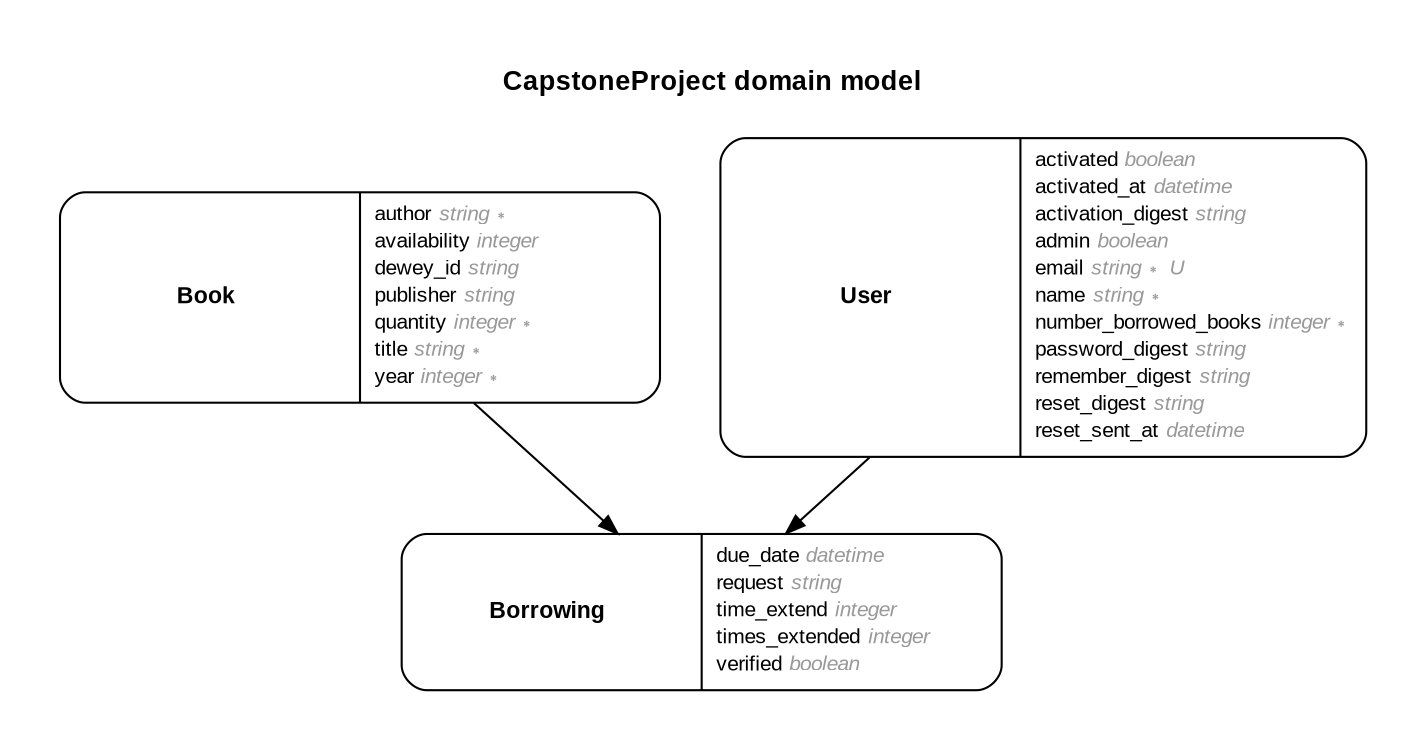 digraph CapstoneProject {
rankdir = "LR";
ranksep = "0.5";
nodesep = "0.4";
pad = "0.4,0.4";
margin = "0,0";
concentrate = "true";
labelloc = "t";
fontsize = "13";
fontname = "Arial Bold";
node[ shape  =  "Mrecord" , fontsize  =  "10" , fontname  =  "Arial" , margin  =  "0.07,0.05" , penwidth  =  "1.0"];
edge[ fontname  =  "Arial" , fontsize  =  "7" , dir  =  "both" , arrowsize  =  "0.9" , penwidth  =  "1.0" , labelangle  =  "32" , labeldistance  =  "1.8"];
rankdir = "TB";
label = "CapstoneProject domain model\n\n";
m_Book [label = <<table border="0" align="center" cellspacing="0.5" cellpadding="0" width="134">
  <tr><td align="center" valign="bottom" width="130"><font face="Arial Bold" point-size="11">Book</font></td></tr>
</table>
|
<table border="0" align="left" cellspacing="2" cellpadding="0" width="134">
  <tr><td align="left" width="130" port="author">author <font face="Arial Italic" color="grey60">string ∗</font></td></tr>
  <tr><td align="left" width="130" port="availability">availability <font face="Arial Italic" color="grey60">integer</font></td></tr>
  <tr><td align="left" width="130" port="dewey_id">dewey_id <font face="Arial Italic" color="grey60">string</font></td></tr>
  <tr><td align="left" width="130" port="publisher">publisher <font face="Arial Italic" color="grey60">string</font></td></tr>
  <tr><td align="left" width="130" port="quantity">quantity <font face="Arial Italic" color="grey60">integer ∗</font></td></tr>
  <tr><td align="left" width="130" port="title">title <font face="Arial Italic" color="grey60">string ∗</font></td></tr>
  <tr><td align="left" width="130" port="year">year <font face="Arial Italic" color="grey60">integer ∗</font></td></tr>
</table>
>];
m_Borrowing [label = <<table border="0" align="center" cellspacing="0.5" cellpadding="0" width="134">
  <tr><td align="center" valign="bottom" width="130"><font face="Arial Bold" point-size="11">Borrowing</font></td></tr>
</table>
|
<table border="0" align="left" cellspacing="2" cellpadding="0" width="134">
  <tr><td align="left" width="130" port="due_date">due_date <font face="Arial Italic" color="grey60">datetime</font></td></tr>
  <tr><td align="left" width="130" port="request">request <font face="Arial Italic" color="grey60">string</font></td></tr>
  <tr><td align="left" width="130" port="time_extend">time_extend <font face="Arial Italic" color="grey60">integer</font></td></tr>
  <tr><td align="left" width="130" port="times_extended">times_extended <font face="Arial Italic" color="grey60">integer</font></td></tr>
  <tr><td align="left" width="130" port="verified">verified <font face="Arial Italic" color="grey60">boolean</font></td></tr>
</table>
>];
m_User [label = <<table border="0" align="center" cellspacing="0.5" cellpadding="0" width="134">
  <tr><td align="center" valign="bottom" width="130"><font face="Arial Bold" point-size="11">User</font></td></tr>
</table>
|
<table border="0" align="left" cellspacing="2" cellpadding="0" width="134">
  <tr><td align="left" width="130" port="activated">activated <font face="Arial Italic" color="grey60">boolean</font></td></tr>
  <tr><td align="left" width="130" port="activated_at">activated_at <font face="Arial Italic" color="grey60">datetime</font></td></tr>
  <tr><td align="left" width="130" port="activation_digest">activation_digest <font face="Arial Italic" color="grey60">string</font></td></tr>
  <tr><td align="left" width="130" port="admin">admin <font face="Arial Italic" color="grey60">boolean</font></td></tr>
  <tr><td align="left" width="130" port="email">email <font face="Arial Italic" color="grey60">string ∗ U</font></td></tr>
  <tr><td align="left" width="130" port="name">name <font face="Arial Italic" color="grey60">string ∗</font></td></tr>
  <tr><td align="left" width="130" port="number_borrowed_books">number_borrowed_books <font face="Arial Italic" color="grey60">integer ∗</font></td></tr>
  <tr><td align="left" width="130" port="password_digest">password_digest <font face="Arial Italic" color="grey60">string</font></td></tr>
  <tr><td align="left" width="130" port="remember_digest">remember_digest <font face="Arial Italic" color="grey60">string</font></td></tr>
  <tr><td align="left" width="130" port="reset_digest">reset_digest <font face="Arial Italic" color="grey60">string</font></td></tr>
  <tr><td align="left" width="130" port="reset_sent_at">reset_sent_at <font face="Arial Italic" color="grey60">datetime</font></td></tr>
</table>
>];
  m_Book -> m_Borrowing [arrowhead = "normal", arrowtail = "none", weight = "2"];
  m_User -> m_Borrowing [arrowhead = "normal", arrowtail = "none", weight = "2"];
}
